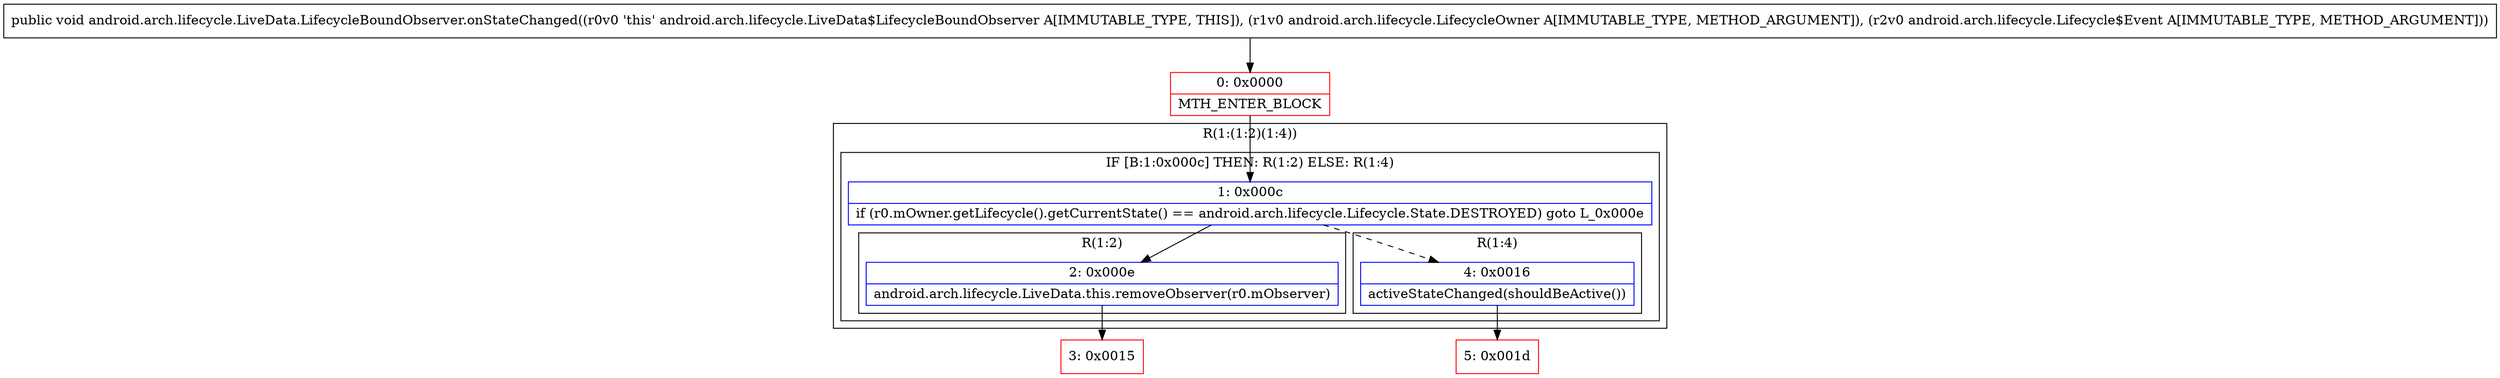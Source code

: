 digraph "CFG forandroid.arch.lifecycle.LiveData.LifecycleBoundObserver.onStateChanged(Landroid\/arch\/lifecycle\/LifecycleOwner;Landroid\/arch\/lifecycle\/Lifecycle$Event;)V" {
subgraph cluster_Region_1478346703 {
label = "R(1:(1:2)(1:4))";
node [shape=record,color=blue];
subgraph cluster_IfRegion_1288954510 {
label = "IF [B:1:0x000c] THEN: R(1:2) ELSE: R(1:4)";
node [shape=record,color=blue];
Node_1 [shape=record,label="{1\:\ 0x000c|if (r0.mOwner.getLifecycle().getCurrentState() == android.arch.lifecycle.Lifecycle.State.DESTROYED) goto L_0x000e\l}"];
subgraph cluster_Region_1428270675 {
label = "R(1:2)";
node [shape=record,color=blue];
Node_2 [shape=record,label="{2\:\ 0x000e|android.arch.lifecycle.LiveData.this.removeObserver(r0.mObserver)\l}"];
}
subgraph cluster_Region_1018383598 {
label = "R(1:4)";
node [shape=record,color=blue];
Node_4 [shape=record,label="{4\:\ 0x0016|activeStateChanged(shouldBeActive())\l}"];
}
}
}
Node_0 [shape=record,color=red,label="{0\:\ 0x0000|MTH_ENTER_BLOCK\l}"];
Node_3 [shape=record,color=red,label="{3\:\ 0x0015}"];
Node_5 [shape=record,color=red,label="{5\:\ 0x001d}"];
MethodNode[shape=record,label="{public void android.arch.lifecycle.LiveData.LifecycleBoundObserver.onStateChanged((r0v0 'this' android.arch.lifecycle.LiveData$LifecycleBoundObserver A[IMMUTABLE_TYPE, THIS]), (r1v0 android.arch.lifecycle.LifecycleOwner A[IMMUTABLE_TYPE, METHOD_ARGUMENT]), (r2v0 android.arch.lifecycle.Lifecycle$Event A[IMMUTABLE_TYPE, METHOD_ARGUMENT])) }"];
MethodNode -> Node_0;
Node_1 -> Node_2;
Node_1 -> Node_4[style=dashed];
Node_2 -> Node_3;
Node_4 -> Node_5;
Node_0 -> Node_1;
}

